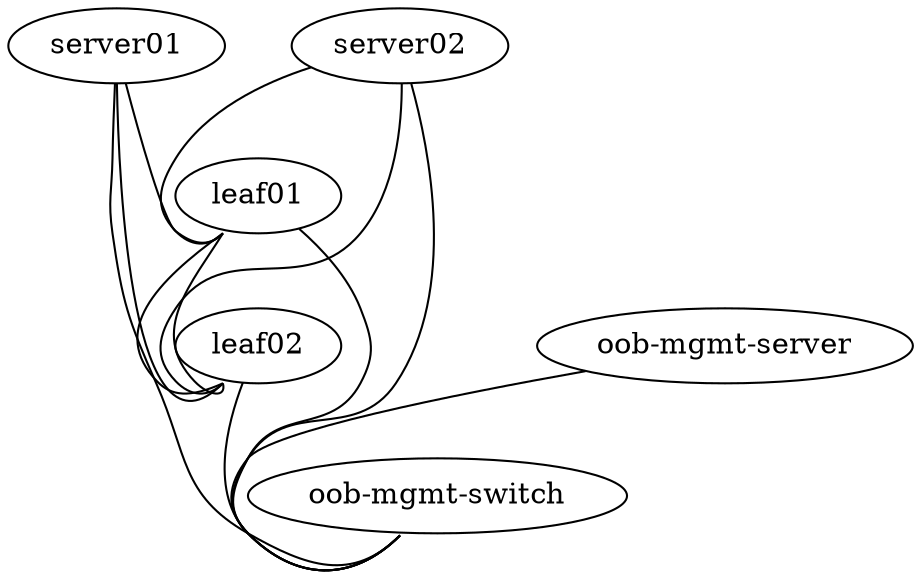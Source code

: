 graph vx {
"leaf01" [function="leaf" memory="512" config="./helper_scripts/config_switch.sh" ]
"leaf02" [function="leaf" memory="512" config="./helper_scripts/config_switch.sh" ]
"server01" [function="host" memory="512" config="./helper_scripts/config_server.sh" ]
"server02" [function="host" memory="512" config="./helper_scripts/config_server.sh" ]
"oob-mgmt-switch" [function="oob-switch" vagrant="eth0" os="CumulusCommunity/cumulus-vx" memory="512" config="./helper_scripts/config_oob_switch.sh" ]
"oob-mgmt-server" [function="oob-server" vagrant="eth0" os="CumulusCommunity/vx_oob_server" version="1.0.4" memory="512" config="./helper_scripts/config_oob_server.sh" ]

"leaf01":"swp15" -- "leaf02":"swp1"
"leaf01":"swp16" -- "leaf02":"swp2"
"server01":"eth1" -- "leaf01":"swp7" [left_mac="00:03:00:11:11:01"]
"server01":"eth2" -- "leaf02":"swp9" [left_mac="00:03:00:11:11:02"]
"server02":"eth1" -- "leaf01":"swp9" [left_mac="00:03:00:11:11:03"]
"server02":"eth2" -- "leaf02":"swp7" [left_mac="00:03:00:11:11:04"]

"oob-mgmt-server":"eth1" -- "oob-mgmt-switch":"swp1" [right_mac="a0:00:00:00:00:61"]
"server01":"eth0" -- "oob-mgmt-switch":"swp2" [left_mac="a0:00:00:00:00:31"]
"server02":"eth0" -- "oob-mgmt-switch":"swp3" [left_mac="a0:00:00:00:00:32"]
"leaf01":"eth0" -- "oob-mgmt-switch":"swp6" [left_mac="a0:00:00:00:00:11"]
"leaf02":"eth0" -- "oob-mgmt-switch":"swp7" [left_mac="a0:00:00:00:00:12"]

}